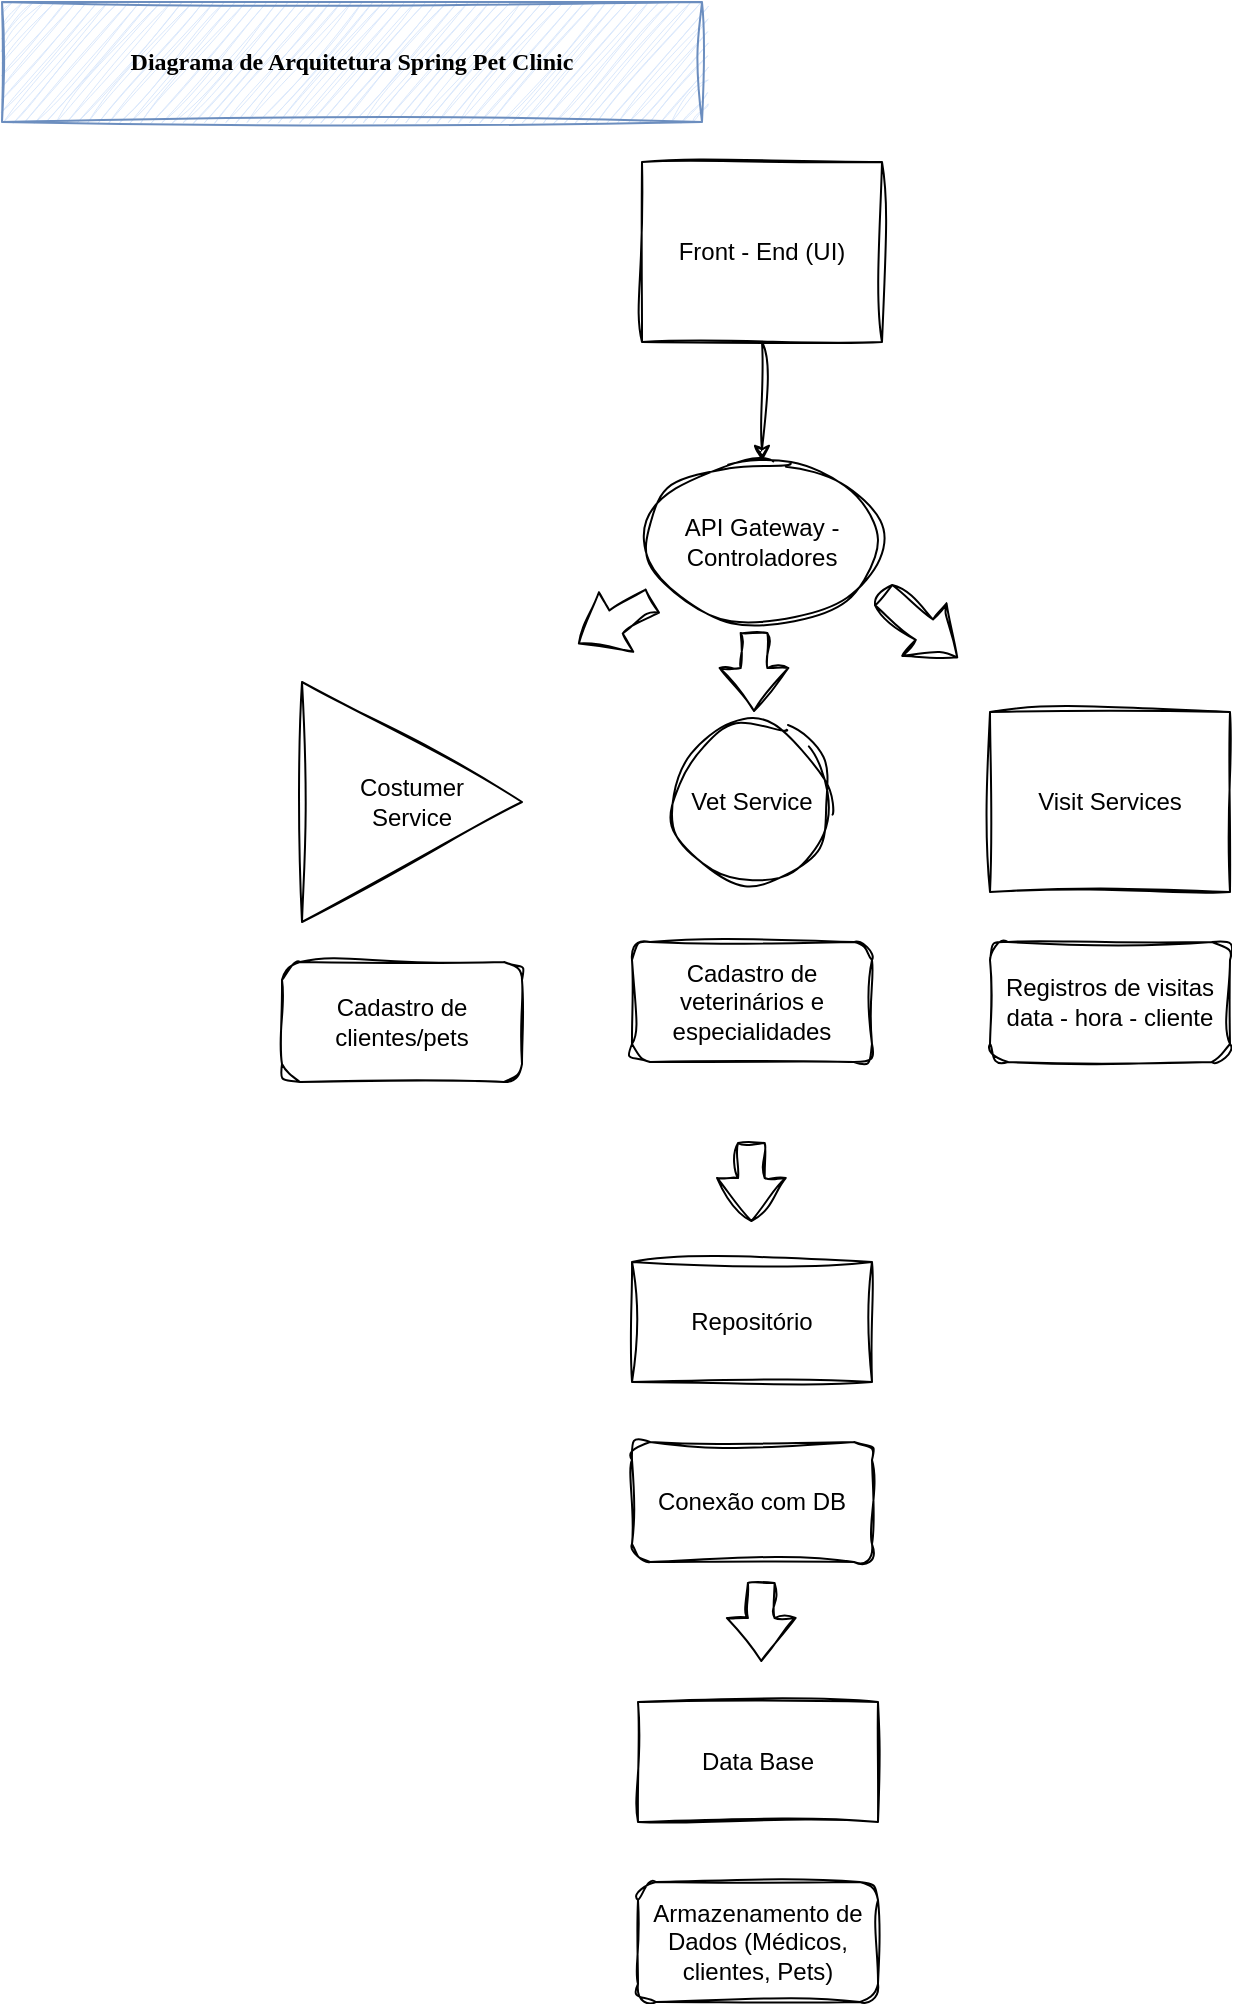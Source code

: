 <mxfile version="26.1.3">
  <diagram name="Página-1" id="HsXEhWT_enptY0NSik1j">
    <mxGraphModel dx="993" dy="515" grid="1" gridSize="10" guides="1" tooltips="1" connect="1" arrows="1" fold="1" page="1" pageScale="1" pageWidth="827" pageHeight="1169" math="0" shadow="0" adaptiveColors="simple">
      <root>
        <mxCell id="0" />
        <mxCell id="1" parent="0" />
        <mxCell id="1pnyyoBgI_MgI9aC_AIl-1" value="&lt;b&gt;&lt;font face=&quot;Comic Sans MS&quot;&gt;Diagrama de Arquitetura Spring Pet Clinic&lt;/font&gt;&lt;/b&gt;" style="rounded=0;whiteSpace=wrap;html=1;sketch=1;curveFitting=1;jiggle=2;labelBackgroundColor=none;fillColor=#dae8fc;strokeColor=#6c8ebf;" vertex="1" parent="1">
          <mxGeometry x="20" y="30" width="350" height="60" as="geometry" />
        </mxCell>
        <mxCell id="1pnyyoBgI_MgI9aC_AIl-2" value="Costumer&lt;div&gt;&lt;span style=&quot;background-color: transparent; color: light-dark(rgb(0, 0, 0), rgb(255, 255, 255));&quot;&gt;Service&lt;/span&gt;&lt;/div&gt;" style="triangle;whiteSpace=wrap;html=1;rounded=0;sketch=1;curveFitting=1;jiggle=2;labelBackgroundColor=none;" vertex="1" parent="1">
          <mxGeometry x="170" y="370" width="110" height="120" as="geometry" />
        </mxCell>
        <mxCell id="1pnyyoBgI_MgI9aC_AIl-6" value="Vet Service" style="ellipse;whiteSpace=wrap;html=1;rounded=0;sketch=1;curveFitting=1;jiggle=2;labelBackgroundColor=none;" vertex="1" parent="1">
          <mxGeometry x="355" y="390" width="80" height="80" as="geometry" />
        </mxCell>
        <mxCell id="1pnyyoBgI_MgI9aC_AIl-12" value="Cadastro de veterinários e especialidades" style="rounded=1;whiteSpace=wrap;html=1;sketch=1;curveFitting=1;jiggle=2;labelBackgroundColor=none;" vertex="1" parent="1">
          <mxGeometry x="335" y="500" width="120" height="60" as="geometry" />
        </mxCell>
        <mxCell id="1pnyyoBgI_MgI9aC_AIl-15" value="Visit Services" style="whiteSpace=wrap;html=1;rounded=0;sketch=1;curveFitting=1;jiggle=2;labelBackgroundColor=none;" vertex="1" parent="1">
          <mxGeometry x="514" y="385" width="120" height="90" as="geometry" />
        </mxCell>
        <mxCell id="1pnyyoBgI_MgI9aC_AIl-17" value="Registros de visitas&lt;div&gt;data - hora - cliente&lt;/div&gt;" style="rounded=1;whiteSpace=wrap;html=1;sketch=1;curveFitting=1;jiggle=2;labelBackgroundColor=none;" vertex="1" parent="1">
          <mxGeometry x="514" y="500" width="120" height="60" as="geometry" />
        </mxCell>
        <mxCell id="1pnyyoBgI_MgI9aC_AIl-21" value="" style="edgeStyle=orthogonalEdgeStyle;rounded=0;sketch=1;hachureGap=4;jiggle=2;curveFitting=1;orthogonalLoop=1;jettySize=auto;html=1;fontFamily=Architects Daughter;fontSource=https%3A%2F%2Ffonts.googleapis.com%2Fcss%3Ffamily%3DArchitects%2BDaughter;" edge="1" parent="1" source="1pnyyoBgI_MgI9aC_AIl-18" target="1pnyyoBgI_MgI9aC_AIl-20">
          <mxGeometry relative="1" as="geometry" />
        </mxCell>
        <mxCell id="1pnyyoBgI_MgI9aC_AIl-18" value="Front - End (UI)" style="whiteSpace=wrap;html=1;rounded=0;sketch=1;curveFitting=1;jiggle=2;labelBackgroundColor=none;" vertex="1" parent="1">
          <mxGeometry x="340" y="110" width="120" height="90" as="geometry" />
        </mxCell>
        <mxCell id="1pnyyoBgI_MgI9aC_AIl-20" value="API Gateway&amp;nbsp;&lt;span style=&quot;color: light-dark(rgb(0, 0, 0), rgb(255, 255, 255)); background-color: transparent;&quot;&gt;- Controladores&lt;/span&gt;" style="ellipse;whiteSpace=wrap;html=1;rounded=0;sketch=1;curveFitting=1;jiggle=2;labelBackgroundColor=none;" vertex="1" parent="1">
          <mxGeometry x="340" y="260" width="120" height="80" as="geometry" />
        </mxCell>
        <mxCell id="1pnyyoBgI_MgI9aC_AIl-22" value="" style="shape=flexArrow;endArrow=classic;html=1;rounded=0;sketch=1;hachureGap=4;jiggle=2;curveFitting=1;fontFamily=Architects Daughter;fontSource=https%3A%2F%2Ffonts.googleapis.com%2Fcss%3Ffamily%3DArchitects%2BDaughter;width=13.333;endSize=6.83;exitX=0;exitY=1;exitDx=0;exitDy=0;" edge="1" parent="1">
          <mxGeometry width="50" height="50" relative="1" as="geometry">
            <mxPoint x="345.574" y="329.284" as="sourcePoint" />
            <mxPoint x="308" y="351" as="targetPoint" />
          </mxGeometry>
        </mxCell>
        <mxCell id="1pnyyoBgI_MgI9aC_AIl-23" value="" style="shape=flexArrow;endArrow=classic;html=1;rounded=0;sketch=1;hachureGap=4;jiggle=2;curveFitting=1;fontFamily=Architects Daughter;fontSource=https%3A%2F%2Ffonts.googleapis.com%2Fcss%3Ffamily%3DArchitects%2BDaughter;width=13.333;endSize=6.83;" edge="1" parent="1">
          <mxGeometry width="50" height="50" relative="1" as="geometry">
            <mxPoint x="396" y="345" as="sourcePoint" />
            <mxPoint x="396" y="385" as="targetPoint" />
          </mxGeometry>
        </mxCell>
        <mxCell id="1pnyyoBgI_MgI9aC_AIl-24" value="" style="shape=flexArrow;endArrow=classic;html=1;rounded=0;sketch=1;hachureGap=4;jiggle=2;curveFitting=1;fontFamily=Architects Daughter;fontSource=https%3A%2F%2Ffonts.googleapis.com%2Fcss%3Ffamily%3DArchitects%2BDaughter;width=13.333;endSize=6.83;exitX=1;exitY=1;exitDx=0;exitDy=0;" edge="1" parent="1">
          <mxGeometry width="50" height="50" relative="1" as="geometry">
            <mxPoint x="460.426" y="326.284" as="sourcePoint" />
            <mxPoint x="498" y="358" as="targetPoint" />
          </mxGeometry>
        </mxCell>
        <mxCell id="1pnyyoBgI_MgI9aC_AIl-26" value="" style="shape=flexArrow;endArrow=classic;html=1;rounded=0;sketch=1;hachureGap=4;jiggle=2;curveFitting=1;fontFamily=Architects Daughter;fontSource=https%3A%2F%2Ffonts.googleapis.com%2Fcss%3Ffamily%3DArchitects%2BDaughter;width=13.333;endSize=6.83;" edge="1" parent="1">
          <mxGeometry width="50" height="50" relative="1" as="geometry">
            <mxPoint x="394.7" y="600" as="sourcePoint" />
            <mxPoint x="394.7" y="640" as="targetPoint" />
          </mxGeometry>
        </mxCell>
        <mxCell id="1pnyyoBgI_MgI9aC_AIl-27" value="Data Base" style="rounded=0;whiteSpace=wrap;html=1;sketch=1;curveFitting=1;jiggle=2;labelBackgroundColor=none;" vertex="1" parent="1">
          <mxGeometry x="338" y="880" width="120" height="60" as="geometry" />
        </mxCell>
        <mxCell id="1pnyyoBgI_MgI9aC_AIl-29" value="Cadastro de clientes/pets" style="rounded=1;whiteSpace=wrap;html=1;sketch=1;curveFitting=1;jiggle=2;labelBackgroundColor=none;" vertex="1" parent="1">
          <mxGeometry x="160" y="510" width="120" height="60" as="geometry" />
        </mxCell>
        <mxCell id="1pnyyoBgI_MgI9aC_AIl-30" value="Armazenamento de Dados (Médicos, clientes, Pets)" style="rounded=1;whiteSpace=wrap;html=1;sketch=1;curveFitting=1;jiggle=2;labelBackgroundColor=none;" vertex="1" parent="1">
          <mxGeometry x="338" y="970" width="120" height="60" as="geometry" />
        </mxCell>
        <mxCell id="1pnyyoBgI_MgI9aC_AIl-31" value="Repositório" style="rounded=0;whiteSpace=wrap;html=1;sketch=1;curveFitting=1;jiggle=2;labelBackgroundColor=none;" vertex="1" parent="1">
          <mxGeometry x="335" y="660" width="120" height="60" as="geometry" />
        </mxCell>
        <mxCell id="1pnyyoBgI_MgI9aC_AIl-32" value="Conexão com DB" style="rounded=1;whiteSpace=wrap;html=1;sketch=1;curveFitting=1;jiggle=2;labelBackgroundColor=none;" vertex="1" parent="1">
          <mxGeometry x="335" y="750" width="120" height="60" as="geometry" />
        </mxCell>
        <mxCell id="1pnyyoBgI_MgI9aC_AIl-34" value="" style="shape=flexArrow;endArrow=classic;html=1;rounded=0;sketch=1;hachureGap=4;jiggle=2;curveFitting=1;fontFamily=Architects Daughter;fontSource=https%3A%2F%2Ffonts.googleapis.com%2Fcss%3Ffamily%3DArchitects%2BDaughter;width=13.333;endSize=6.83;" edge="1" parent="1">
          <mxGeometry width="50" height="50" relative="1" as="geometry">
            <mxPoint x="399.63" y="820" as="sourcePoint" />
            <mxPoint x="399.63" y="860" as="targetPoint" />
          </mxGeometry>
        </mxCell>
      </root>
    </mxGraphModel>
  </diagram>
</mxfile>
